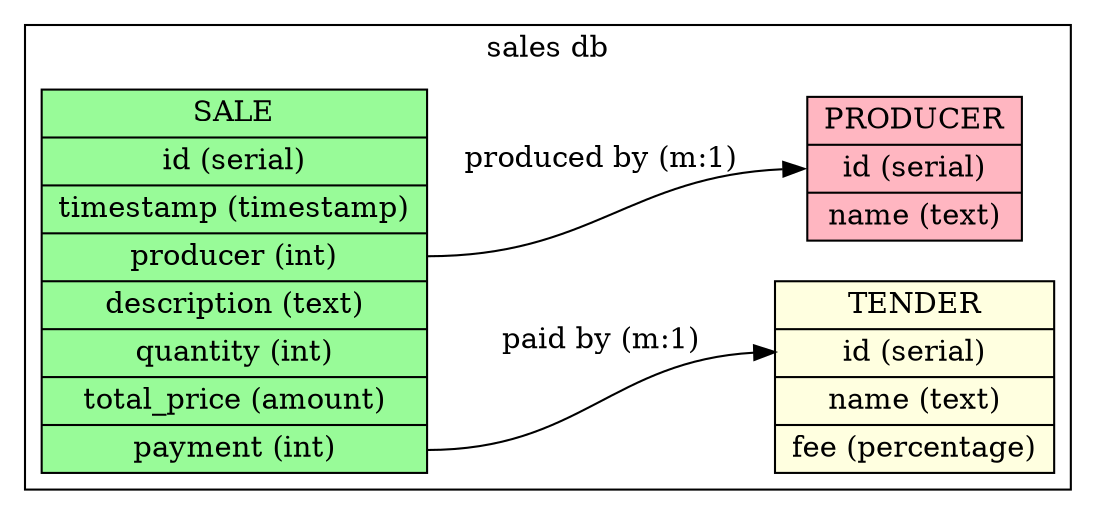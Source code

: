 digraph {

    rankdir = LR;

    subgraph cluster_database {

	label="sales db";

	producer [ shape=record, style=filled, fillcolor=lightpink, label="PRODUCER |<id>id (serial) | { name (text) }" ];

	sale [ shape=record, style=filled, fillcolor=palegreen, label="SALE|{id (serial)}|{timestamp (timestamp) }|<producer> producer (int) |{description (text)}|{quantity (int)}|total_price (amount) |<tender> payment (int)" ];

	tender [shape=record, style=filled, fillcolor=lightyellow, label="TENDER|<id>id (serial)| name (text) | fee (percentage)"];

	sale:tender -> tender:id [label="paid by (m:1)" ];
	sale:producer -> producer:id [ label="produced by (m:1)" ];
	
    }

    
}

